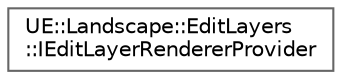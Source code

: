digraph "Graphical Class Hierarchy"
{
 // INTERACTIVE_SVG=YES
 // LATEX_PDF_SIZE
  bgcolor="transparent";
  edge [fontname=Helvetica,fontsize=10,labelfontname=Helvetica,labelfontsize=10];
  node [fontname=Helvetica,fontsize=10,shape=box,height=0.2,width=0.4];
  rankdir="LR";
  Node0 [id="Node000000",label="UE::Landscape::EditLayers\l::IEditLayerRendererProvider",height=0.2,width=0.4,color="grey40", fillcolor="white", style="filled",URL="$df/ded/classUE_1_1Landscape_1_1EditLayers_1_1IEditLayerRendererProvider.html",tooltip="Interface to implement to be able to provide an ordered list of renderers to the landscape."];
}
